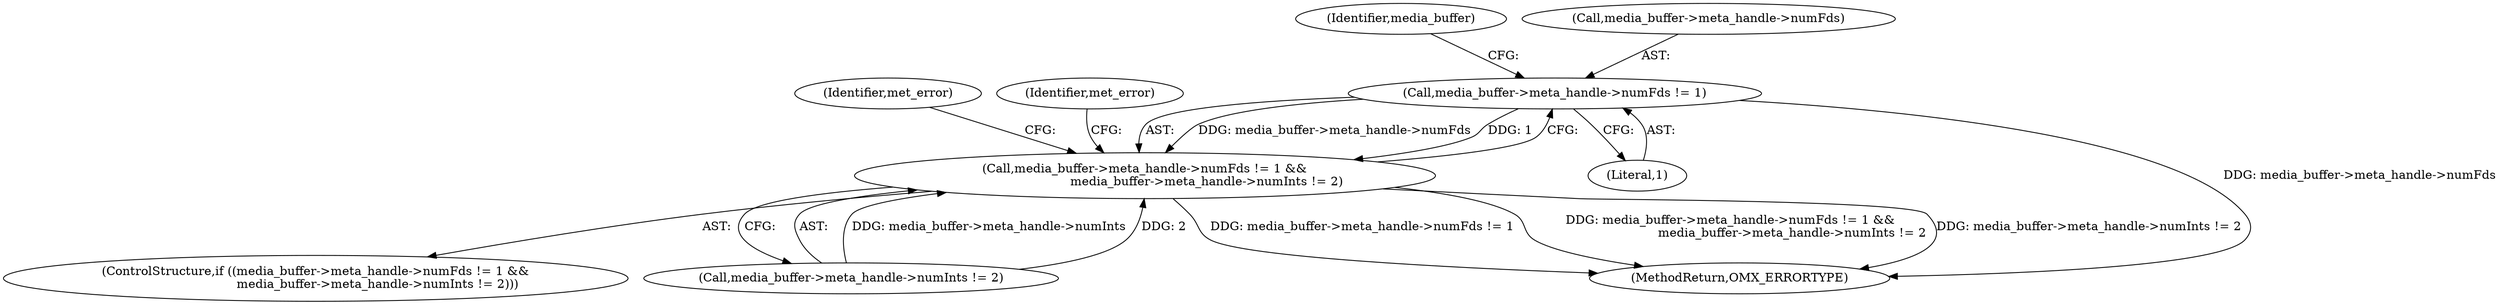 digraph "0_Android_4ed06d14080d8667d5be14eed200e378cba78345_0@pointer" {
"1000223" [label="(Call,media_buffer->meta_handle->numFds != 1)"];
"1000222" [label="(Call,media_buffer->meta_handle->numFds != 1 &&\n                                media_buffer->meta_handle->numInts != 2)"];
"1000223" [label="(Call,media_buffer->meta_handle->numFds != 1)"];
"1000221" [label="(ControlStructure,if ((media_buffer->meta_handle->numFds != 1 &&\n                                media_buffer->meta_handle->numInts != 2)))"];
"1000233" [label="(Identifier,media_buffer)"];
"1000238" [label="(Identifier,met_error)"];
"1000245" [label="(Identifier,met_error)"];
"1000224" [label="(Call,media_buffer->meta_handle->numFds)"];
"1000229" [label="(Literal,1)"];
"1000230" [label="(Call,media_buffer->meta_handle->numInts != 2)"];
"1000222" [label="(Call,media_buffer->meta_handle->numFds != 1 &&\n                                media_buffer->meta_handle->numInts != 2)"];
"1000619" [label="(MethodReturn,OMX_ERRORTYPE)"];
"1000223" -> "1000222"  [label="AST: "];
"1000223" -> "1000229"  [label="CFG: "];
"1000224" -> "1000223"  [label="AST: "];
"1000229" -> "1000223"  [label="AST: "];
"1000233" -> "1000223"  [label="CFG: "];
"1000222" -> "1000223"  [label="CFG: "];
"1000223" -> "1000619"  [label="DDG: media_buffer->meta_handle->numFds"];
"1000223" -> "1000222"  [label="DDG: media_buffer->meta_handle->numFds"];
"1000223" -> "1000222"  [label="DDG: 1"];
"1000222" -> "1000221"  [label="AST: "];
"1000222" -> "1000230"  [label="CFG: "];
"1000230" -> "1000222"  [label="AST: "];
"1000238" -> "1000222"  [label="CFG: "];
"1000245" -> "1000222"  [label="CFG: "];
"1000222" -> "1000619"  [label="DDG: media_buffer->meta_handle->numFds != 1"];
"1000222" -> "1000619"  [label="DDG: media_buffer->meta_handle->numFds != 1 &&\n                                media_buffer->meta_handle->numInts != 2"];
"1000222" -> "1000619"  [label="DDG: media_buffer->meta_handle->numInts != 2"];
"1000230" -> "1000222"  [label="DDG: media_buffer->meta_handle->numInts"];
"1000230" -> "1000222"  [label="DDG: 2"];
}
